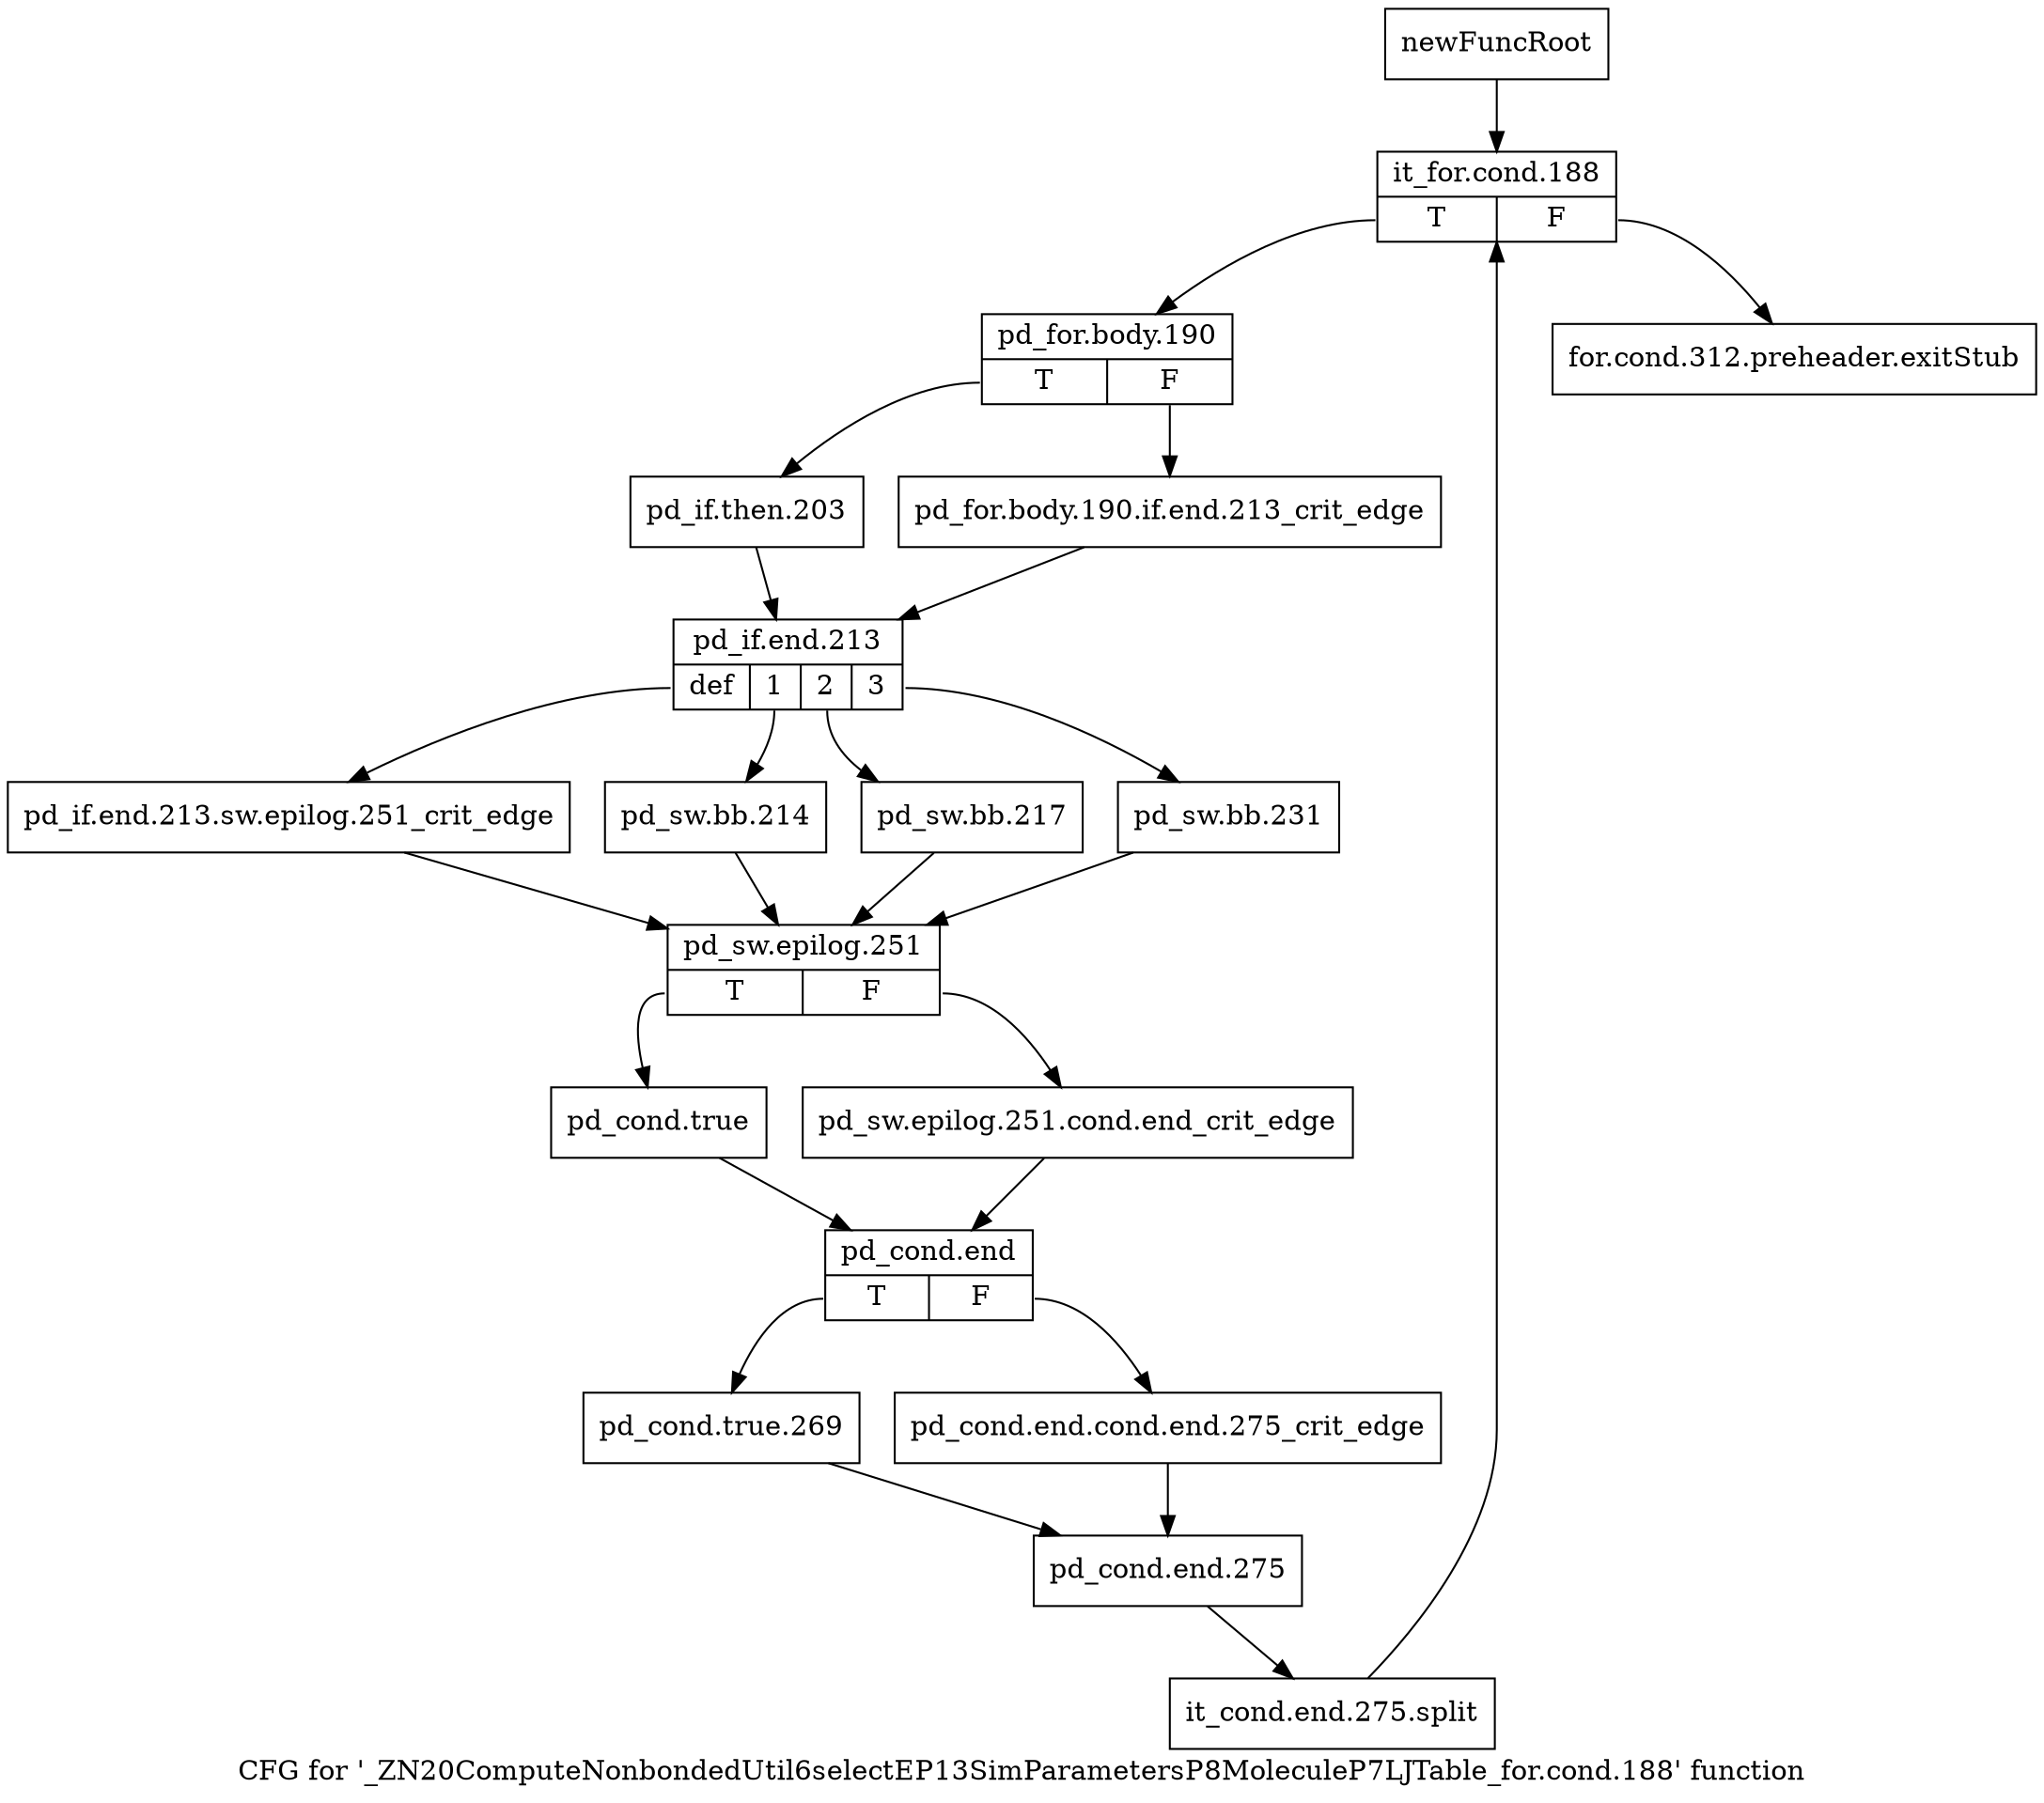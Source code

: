 digraph "CFG for '_ZN20ComputeNonbondedUtil6selectEP13SimParametersP8MoleculeP7LJTable_for.cond.188' function" {
	label="CFG for '_ZN20ComputeNonbondedUtil6selectEP13SimParametersP8MoleculeP7LJTable_for.cond.188' function";

	Node0x1ca14e0 [shape=record,label="{newFuncRoot}"];
	Node0x1ca14e0 -> Node0x1ca1580;
	Node0x1ca1530 [shape=record,label="{for.cond.312.preheader.exitStub}"];
	Node0x1ca1580 [shape=record,label="{it_for.cond.188|{<s0>T|<s1>F}}"];
	Node0x1ca1580:s0 -> Node0x1ca15d0;
	Node0x1ca1580:s1 -> Node0x1ca1530;
	Node0x1ca15d0 [shape=record,label="{pd_for.body.190|{<s0>T|<s1>F}}"];
	Node0x1ca15d0:s0 -> Node0x1ca1670;
	Node0x1ca15d0:s1 -> Node0x1ca1620;
	Node0x1ca1620 [shape=record,label="{pd_for.body.190.if.end.213_crit_edge}"];
	Node0x1ca1620 -> Node0x1ca16c0;
	Node0x1ca1670 [shape=record,label="{pd_if.then.203}"];
	Node0x1ca1670 -> Node0x1ca16c0;
	Node0x1ca16c0 [shape=record,label="{pd_if.end.213|{<s0>def|<s1>1|<s2>2|<s3>3}}"];
	Node0x1ca16c0:s0 -> Node0x1ca1800;
	Node0x1ca16c0:s1 -> Node0x1ca17b0;
	Node0x1ca16c0:s2 -> Node0x1ca1760;
	Node0x1ca16c0:s3 -> Node0x1ca1710;
	Node0x1ca1710 [shape=record,label="{pd_sw.bb.231}"];
	Node0x1ca1710 -> Node0x1ca1850;
	Node0x1ca1760 [shape=record,label="{pd_sw.bb.217}"];
	Node0x1ca1760 -> Node0x1ca1850;
	Node0x1ca17b0 [shape=record,label="{pd_sw.bb.214}"];
	Node0x1ca17b0 -> Node0x1ca1850;
	Node0x1ca1800 [shape=record,label="{pd_if.end.213.sw.epilog.251_crit_edge}"];
	Node0x1ca1800 -> Node0x1ca1850;
	Node0x1ca1850 [shape=record,label="{pd_sw.epilog.251|{<s0>T|<s1>F}}"];
	Node0x1ca1850:s0 -> Node0x1ca18f0;
	Node0x1ca1850:s1 -> Node0x1ca18a0;
	Node0x1ca18a0 [shape=record,label="{pd_sw.epilog.251.cond.end_crit_edge}"];
	Node0x1ca18a0 -> Node0x1ca1940;
	Node0x1ca18f0 [shape=record,label="{pd_cond.true}"];
	Node0x1ca18f0 -> Node0x1ca1940;
	Node0x1ca1940 [shape=record,label="{pd_cond.end|{<s0>T|<s1>F}}"];
	Node0x1ca1940:s0 -> Node0x1ca19e0;
	Node0x1ca1940:s1 -> Node0x1ca1990;
	Node0x1ca1990 [shape=record,label="{pd_cond.end.cond.end.275_crit_edge}"];
	Node0x1ca1990 -> Node0x1ca1a30;
	Node0x1ca19e0 [shape=record,label="{pd_cond.true.269}"];
	Node0x1ca19e0 -> Node0x1ca1a30;
	Node0x1ca1a30 [shape=record,label="{pd_cond.end.275}"];
	Node0x1ca1a30 -> Node0x2706e10;
	Node0x2706e10 [shape=record,label="{it_cond.end.275.split}"];
	Node0x2706e10 -> Node0x1ca1580;
}
